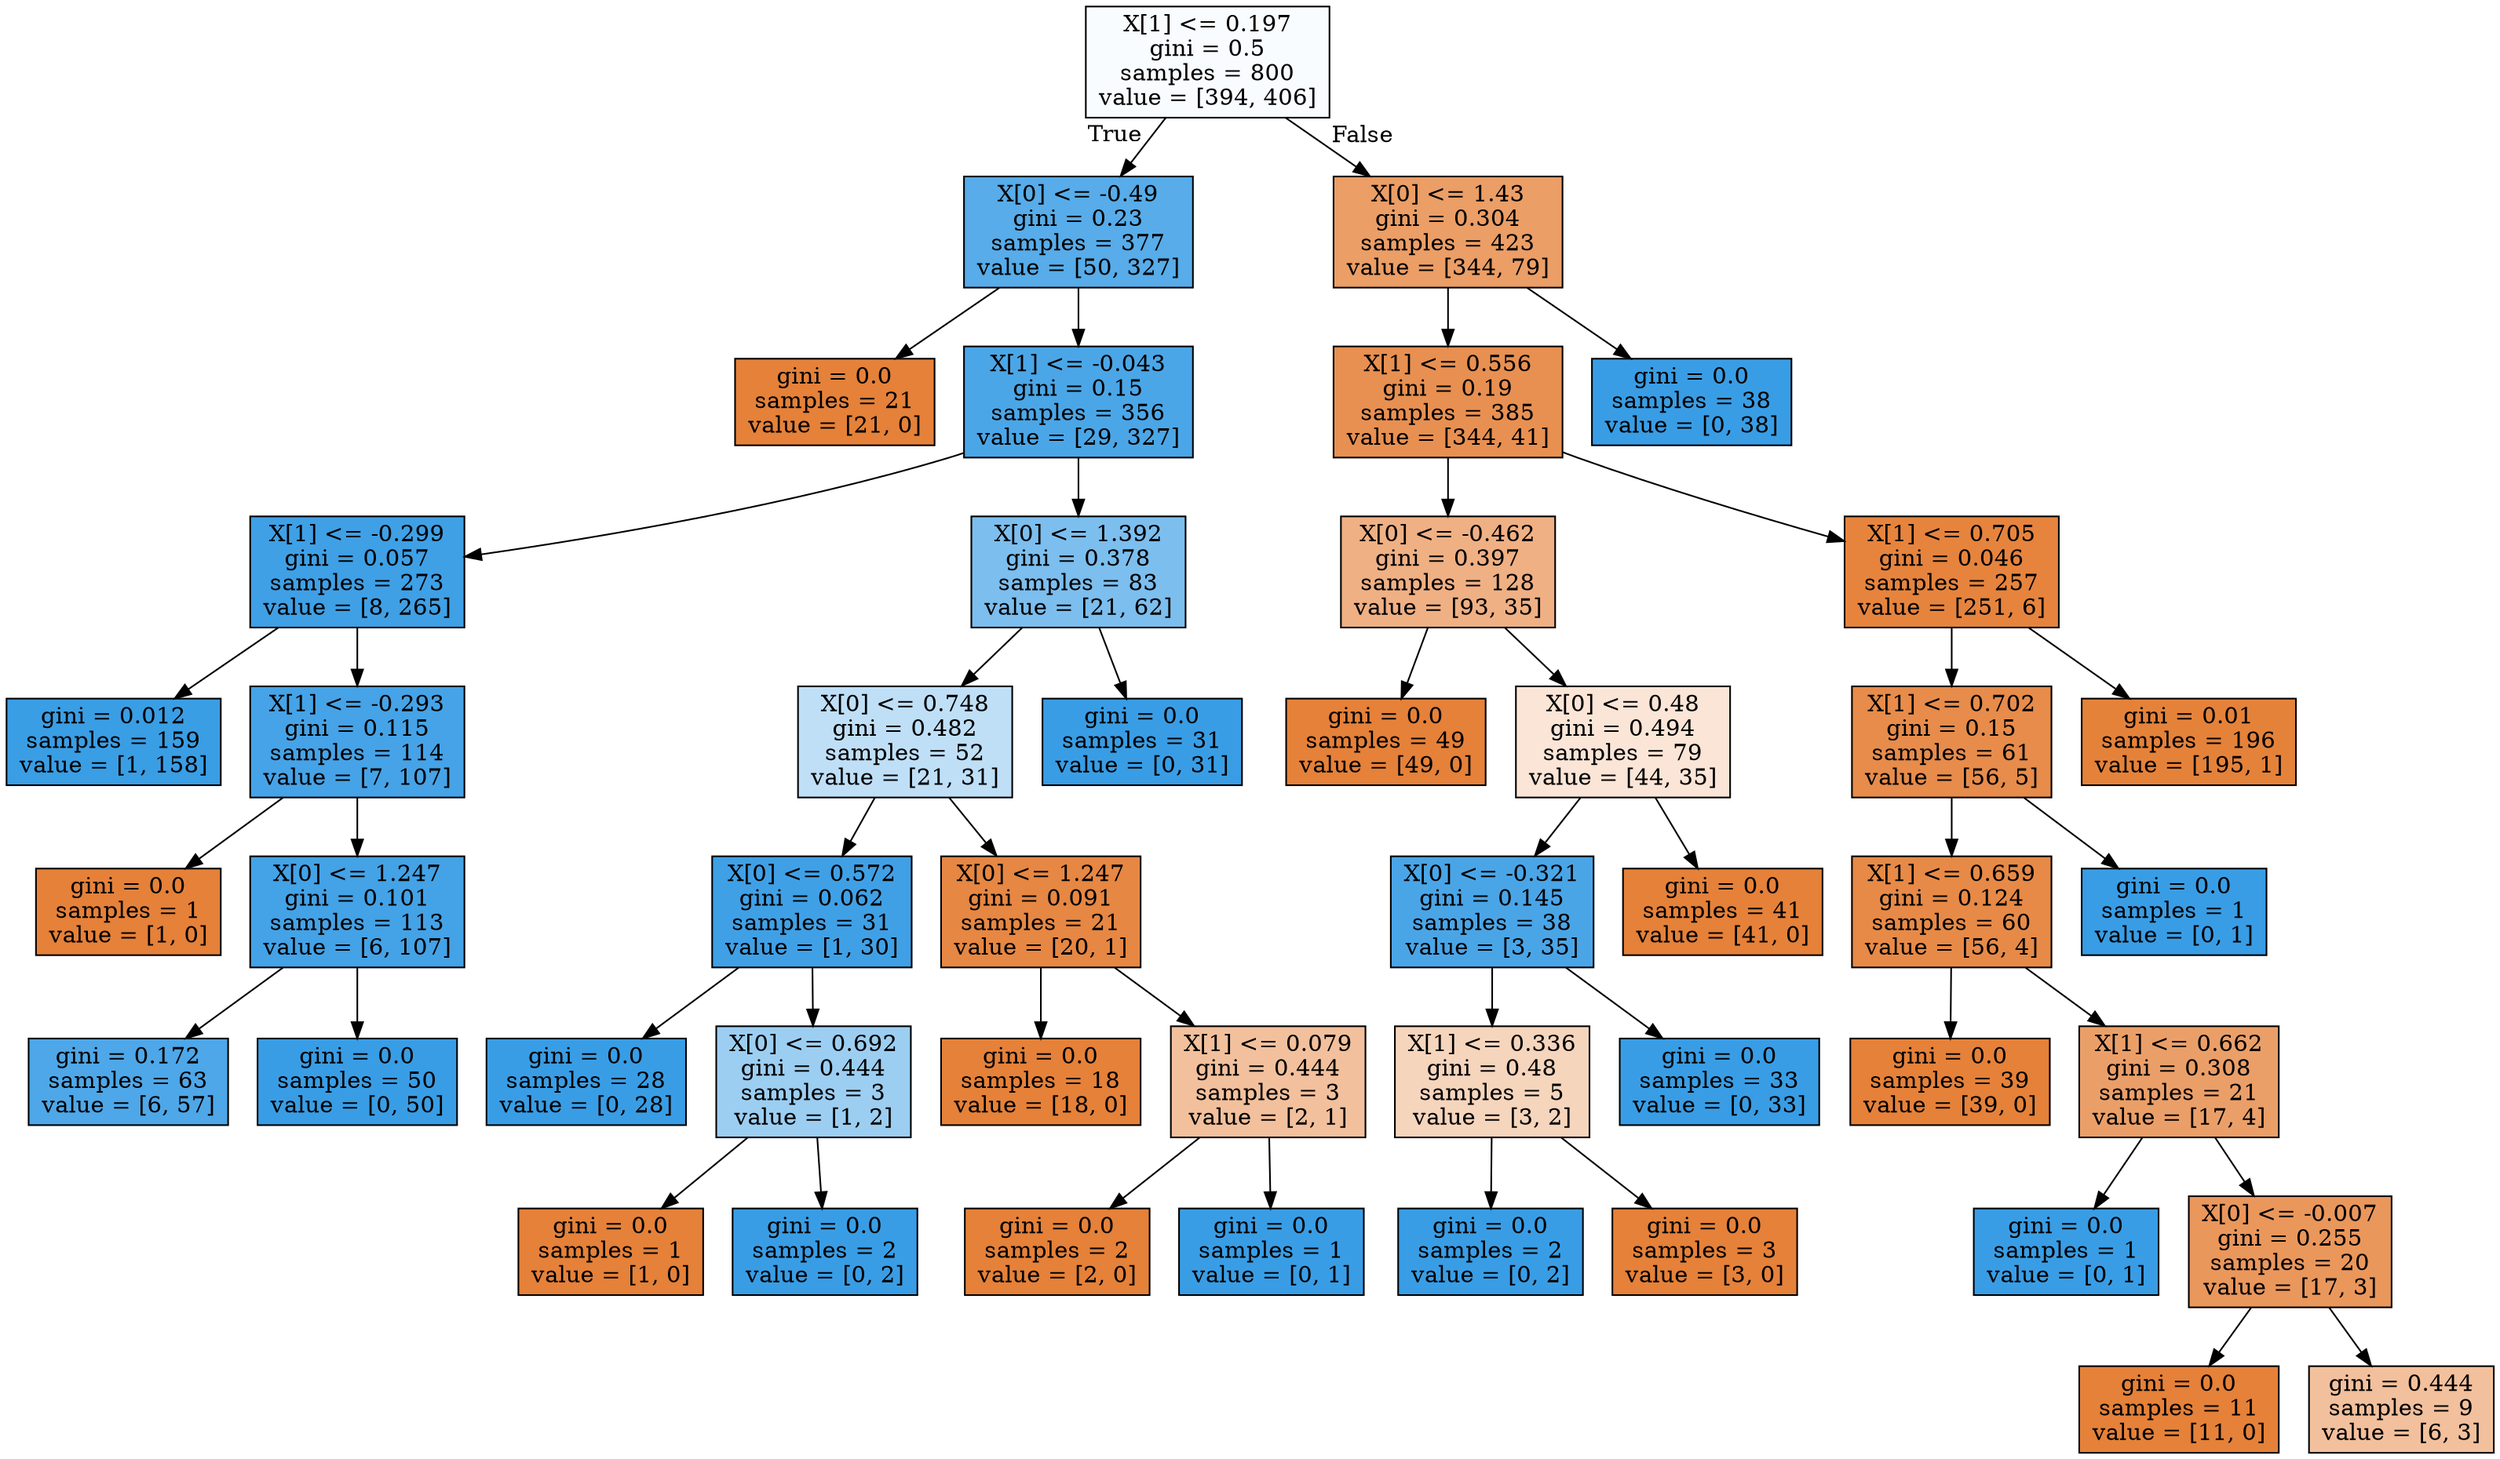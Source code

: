 digraph Tree {
node [shape=box, style="filled", color="black"] ;
0 [label="X[1] <= 0.197\ngini = 0.5\nsamples = 800\nvalue = [394, 406]", fillcolor="#f9fcfe"] ;
1 [label="X[0] <= -0.49\ngini = 0.23\nsamples = 377\nvalue = [50, 327]", fillcolor="#57ace9"] ;
0 -> 1 [labeldistance=2.5, labelangle=45, headlabel="True"] ;
5 [label="gini = 0.0\nsamples = 21\nvalue = [21, 0]", fillcolor="#e58139"] ;
1 -> 5 ;
6 [label="X[1] <= -0.043\ngini = 0.15\nsamples = 356\nvalue = [29, 327]", fillcolor="#4ba6e7"] ;
1 -> 6 ;
13 [label="X[1] <= -0.299\ngini = 0.057\nsamples = 273\nvalue = [8, 265]", fillcolor="#3fa0e6"] ;
6 -> 13 ;
41 [label="gini = 0.012\nsamples = 159\nvalue = [1, 158]", fillcolor="#3a9ee5"] ;
13 -> 41 ;
42 [label="X[1] <= -0.293\ngini = 0.115\nsamples = 114\nvalue = [7, 107]", fillcolor="#46a3e7"] ;
13 -> 42 ;
43 [label="gini = 0.0\nsamples = 1\nvalue = [1, 0]", fillcolor="#e58139"] ;
42 -> 43 ;
44 [label="X[0] <= 1.247\ngini = 0.101\nsamples = 113\nvalue = [6, 107]", fillcolor="#44a2e6"] ;
42 -> 44 ;
45 [label="gini = 0.172\nsamples = 63\nvalue = [6, 57]", fillcolor="#4ea7e8"] ;
44 -> 45 ;
46 [label="gini = 0.0\nsamples = 50\nvalue = [0, 50]", fillcolor="#399de5"] ;
44 -> 46 ;
14 [label="X[0] <= 1.392\ngini = 0.378\nsamples = 83\nvalue = [21, 62]", fillcolor="#7cbeee"] ;
6 -> 14 ;
15 [label="X[0] <= 0.748\ngini = 0.482\nsamples = 52\nvalue = [21, 31]", fillcolor="#bfdff7"] ;
14 -> 15 ;
17 [label="X[0] <= 0.572\ngini = 0.062\nsamples = 31\nvalue = [1, 30]", fillcolor="#40a0e6"] ;
15 -> 17 ;
23 [label="gini = 0.0\nsamples = 28\nvalue = [0, 28]", fillcolor="#399de5"] ;
17 -> 23 ;
24 [label="X[0] <= 0.692\ngini = 0.444\nsamples = 3\nvalue = [1, 2]", fillcolor="#9ccef2"] ;
17 -> 24 ;
25 [label="gini = 0.0\nsamples = 1\nvalue = [1, 0]", fillcolor="#e58139"] ;
24 -> 25 ;
26 [label="gini = 0.0\nsamples = 2\nvalue = [0, 2]", fillcolor="#399de5"] ;
24 -> 26 ;
18 [label="X[0] <= 1.247\ngini = 0.091\nsamples = 21\nvalue = [20, 1]", fillcolor="#e68743"] ;
15 -> 18 ;
27 [label="gini = 0.0\nsamples = 18\nvalue = [18, 0]", fillcolor="#e58139"] ;
18 -> 27 ;
28 [label="X[1] <= 0.079\ngini = 0.444\nsamples = 3\nvalue = [2, 1]", fillcolor="#f2c09c"] ;
18 -> 28 ;
29 [label="gini = 0.0\nsamples = 2\nvalue = [2, 0]", fillcolor="#e58139"] ;
28 -> 29 ;
30 [label="gini = 0.0\nsamples = 1\nvalue = [0, 1]", fillcolor="#399de5"] ;
28 -> 30 ;
16 [label="gini = 0.0\nsamples = 31\nvalue = [0, 31]", fillcolor="#399de5"] ;
14 -> 16 ;
2 [label="X[0] <= 1.43\ngini = 0.304\nsamples = 423\nvalue = [344, 79]", fillcolor="#eb9e66"] ;
0 -> 2 [labeldistance=2.5, labelangle=-45, headlabel="False"] ;
3 [label="X[1] <= 0.556\ngini = 0.19\nsamples = 385\nvalue = [344, 41]", fillcolor="#e89051"] ;
2 -> 3 ;
7 [label="X[0] <= -0.462\ngini = 0.397\nsamples = 128\nvalue = [93, 35]", fillcolor="#efb084"] ;
3 -> 7 ;
9 [label="gini = 0.0\nsamples = 49\nvalue = [49, 0]", fillcolor="#e58139"] ;
7 -> 9 ;
10 [label="X[0] <= 0.48\ngini = 0.494\nsamples = 79\nvalue = [44, 35]", fillcolor="#fae5d7"] ;
7 -> 10 ;
11 [label="X[0] <= -0.321\ngini = 0.145\nsamples = 38\nvalue = [3, 35]", fillcolor="#4aa5e7"] ;
10 -> 11 ;
19 [label="X[1] <= 0.336\ngini = 0.48\nsamples = 5\nvalue = [3, 2]", fillcolor="#f6d5bd"] ;
11 -> 19 ;
21 [label="gini = 0.0\nsamples = 2\nvalue = [0, 2]", fillcolor="#399de5"] ;
19 -> 21 ;
22 [label="gini = 0.0\nsamples = 3\nvalue = [3, 0]", fillcolor="#e58139"] ;
19 -> 22 ;
20 [label="gini = 0.0\nsamples = 33\nvalue = [0, 33]", fillcolor="#399de5"] ;
11 -> 20 ;
12 [label="gini = 0.0\nsamples = 41\nvalue = [41, 0]", fillcolor="#e58139"] ;
10 -> 12 ;
8 [label="X[1] <= 0.705\ngini = 0.046\nsamples = 257\nvalue = [251, 6]", fillcolor="#e6843e"] ;
3 -> 8 ;
31 [label="X[1] <= 0.702\ngini = 0.15\nsamples = 61\nvalue = [56, 5]", fillcolor="#e78c4b"] ;
8 -> 31 ;
33 [label="X[1] <= 0.659\ngini = 0.124\nsamples = 60\nvalue = [56, 4]", fillcolor="#e78a47"] ;
31 -> 33 ;
35 [label="gini = 0.0\nsamples = 39\nvalue = [39, 0]", fillcolor="#e58139"] ;
33 -> 35 ;
36 [label="X[1] <= 0.662\ngini = 0.308\nsamples = 21\nvalue = [17, 4]", fillcolor="#eb9f68"] ;
33 -> 36 ;
37 [label="gini = 0.0\nsamples = 1\nvalue = [0, 1]", fillcolor="#399de5"] ;
36 -> 37 ;
38 [label="X[0] <= -0.007\ngini = 0.255\nsamples = 20\nvalue = [17, 3]", fillcolor="#ea975c"] ;
36 -> 38 ;
39 [label="gini = 0.0\nsamples = 11\nvalue = [11, 0]", fillcolor="#e58139"] ;
38 -> 39 ;
40 [label="gini = 0.444\nsamples = 9\nvalue = [6, 3]", fillcolor="#f2c09c"] ;
38 -> 40 ;
34 [label="gini = 0.0\nsamples = 1\nvalue = [0, 1]", fillcolor="#399de5"] ;
31 -> 34 ;
32 [label="gini = 0.01\nsamples = 196\nvalue = [195, 1]", fillcolor="#e5823a"] ;
8 -> 32 ;
4 [label="gini = 0.0\nsamples = 38\nvalue = [0, 38]", fillcolor="#399de5"] ;
2 -> 4 ;
}